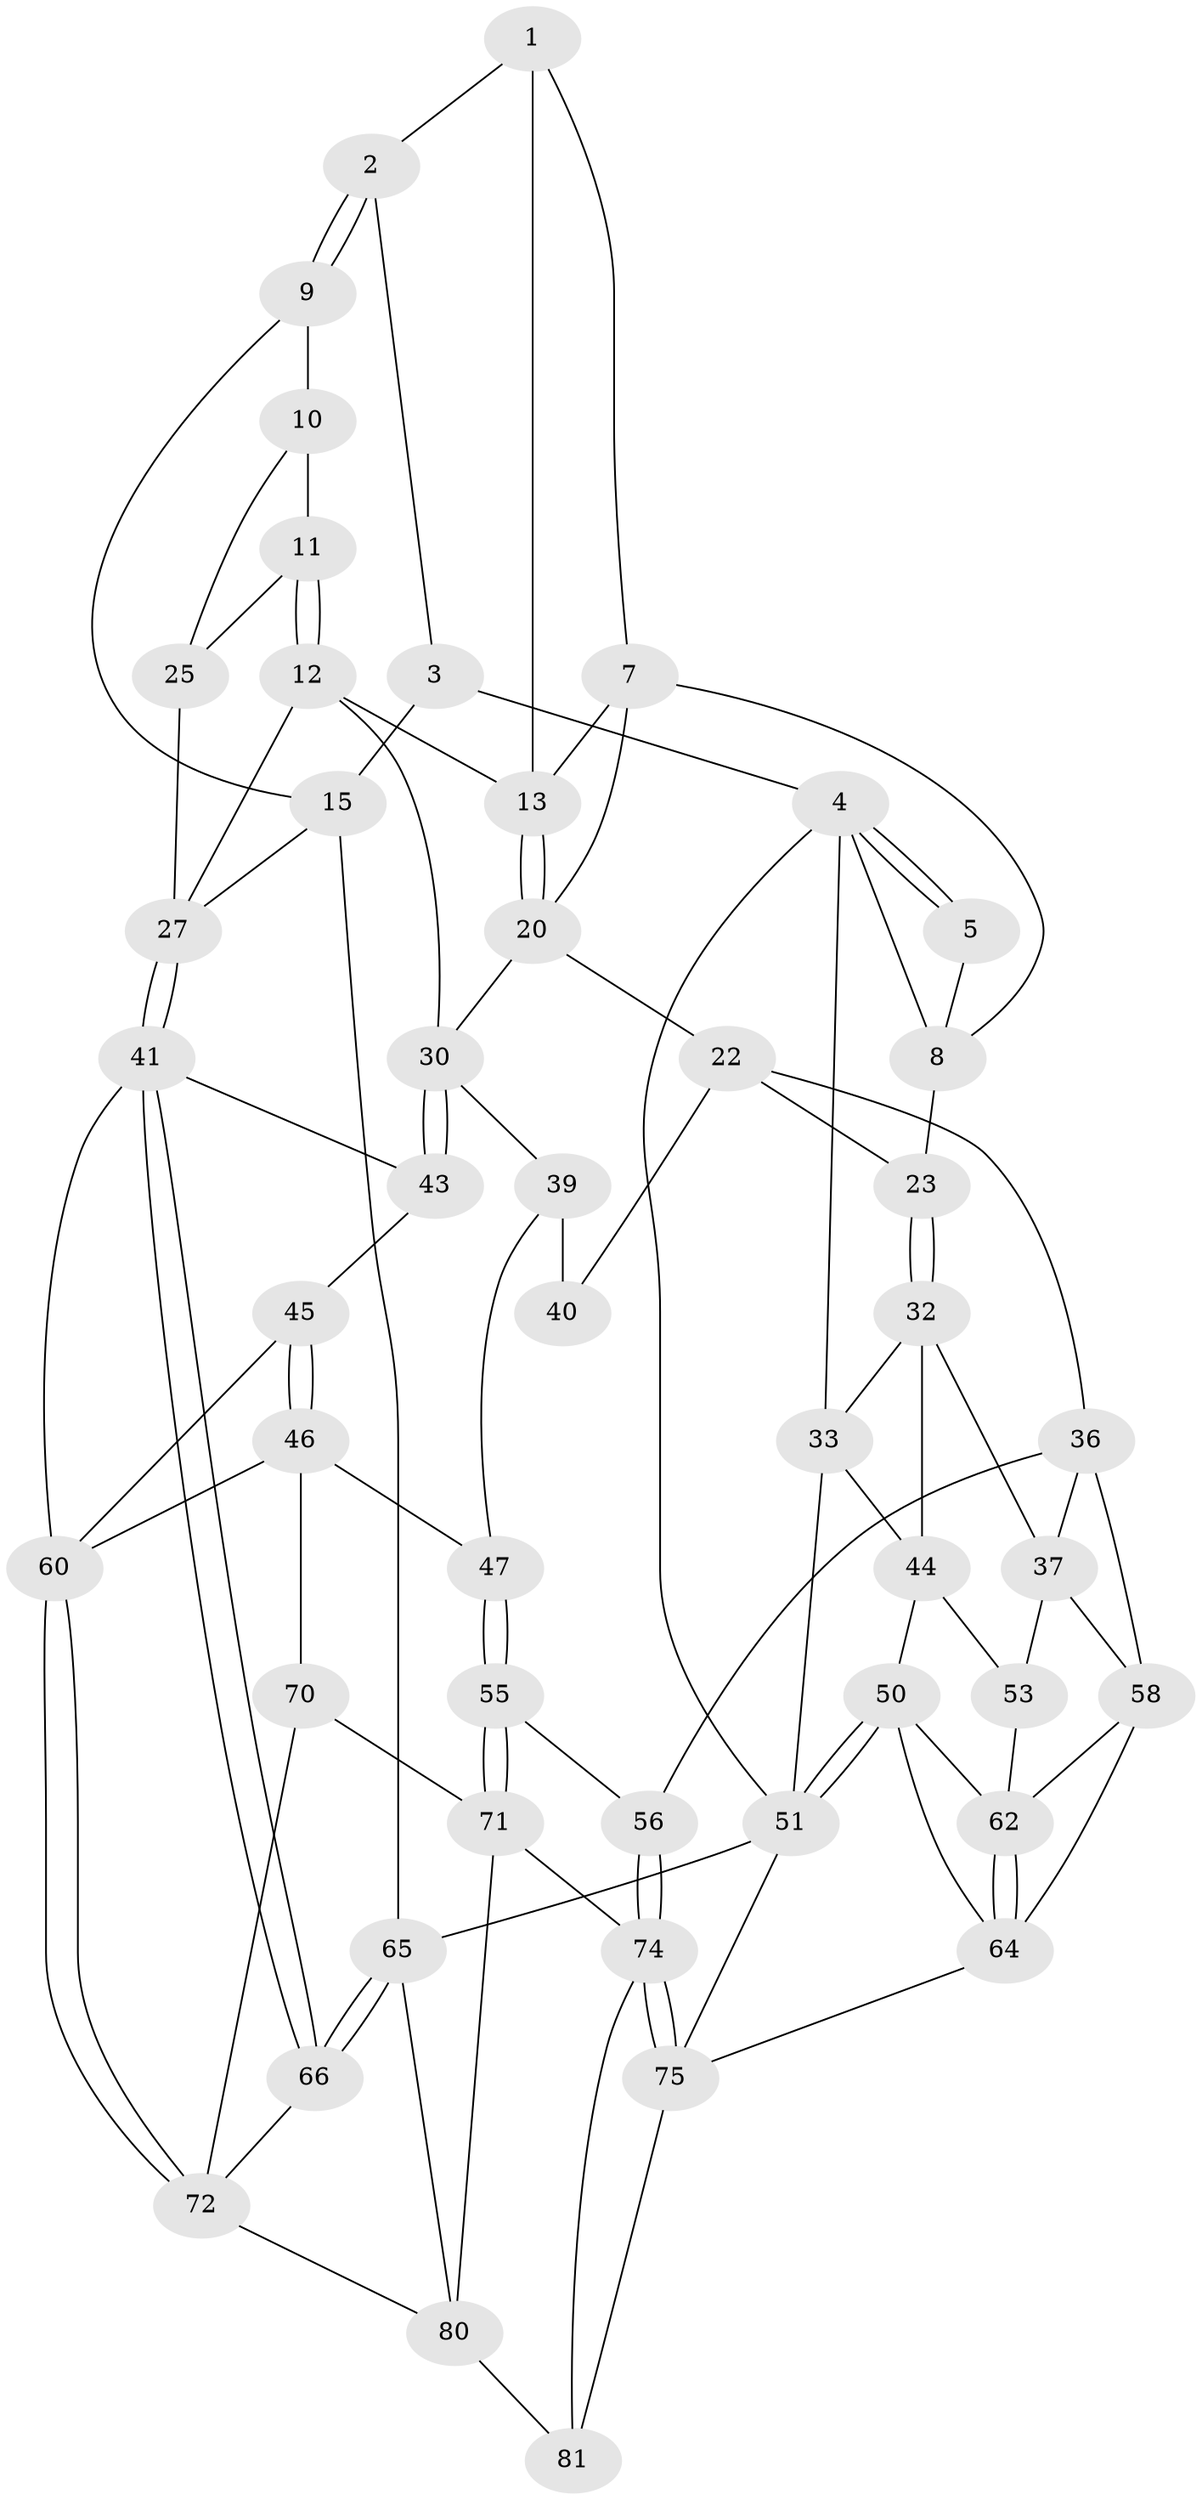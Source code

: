 // original degree distribution, {3: 0.024096385542168676, 4: 0.21686746987951808, 6: 0.18072289156626506, 5: 0.5783132530120482}
// Generated by graph-tools (version 1.1) at 2025/42/03/06/25 10:42:32]
// undirected, 49 vertices, 105 edges
graph export_dot {
graph [start="1"]
  node [color=gray90,style=filled];
  1 [pos="+0.5635962740765483+0",super="+6"];
  2 [pos="+0.697600267653889+0"];
  3 [pos="+0.8191180385748905+0"];
  4 [pos="+0+0",super="+18"];
  5 [pos="+0.38979745418408684+0"];
  7 [pos="+0.4021660151975858+0.12749635659733877",super="+17"];
  8 [pos="+0.2773279307049559+0.16071497623544637",super="+19"];
  9 [pos="+0.6987011065035312+0",super="+16"];
  10 [pos="+0.7240464241676393+0.1452248423524126",super="+24"];
  11 [pos="+0.7056503326731605+0.18933492988854794"];
  12 [pos="+0.670904216119948+0.2584512477786221",super="+29"];
  13 [pos="+0.6707974524918631+0.2584449369132379",super="+14"];
  15 [pos="+0.959663223523348+0.21364264133136057",super="+26"];
  20 [pos="+0.4144565691503704+0.35435225679586313",super="+21"];
  22 [pos="+0.33819984147337606+0.39292197602842766",super="+35"];
  23 [pos="+0.3350723929210297+0.39191072298725377"];
  25 [pos="+0.8904466030371772+0.30910996340543545"];
  27 [pos="+1+0.549680513568299",super="+28"];
  30 [pos="+0.6668928877576306+0.514850435045296",super="+31"];
  32 [pos="+0.22744740221275758+0.5436070691258945",super="+38"];
  33 [pos="+0.13853727051231213+0.5521462692357103",super="+34"];
  36 [pos="+0.3306224386212544+0.6553073306538543",super="+57"];
  37 [pos="+0.2931712650327724+0.6639903641869436",super="+52"];
  39 [pos="+0.6148292131941121+0.5134058851062583",super="+48"];
  40 [pos="+0.39391653240781344+0.6322440377519535"];
  41 [pos="+1+0.7402936723151364",super="+42"];
  43 [pos="+0.6972834397304393+0.5943762347973385"];
  44 [pos="+0.15746378489754642+0.6364949595124145",super="+49"];
  45 [pos="+0.5927345182284439+0.6971908616037906"];
  46 [pos="+0.5177126512622624+0.7533489373689662",super="+67"];
  47 [pos="+0.47811154666020017+0.7404095767653537"];
  50 [pos="+0.06051592689408911+0.7555093254416405",super="+68"];
  51 [pos="+0+0.727979589256708",super="+54"];
  53 [pos="+0.24856927191468434+0.7015044926973272"];
  55 [pos="+0.40337182645200237+0.8110472393056621"];
  56 [pos="+0.3714017318482213+0.8225879681927447"];
  58 [pos="+0.32766993129392874+0.813528170124599",super="+59"];
  60 [pos="+0.7321431888236112+0.8194169760002934",super="+61"];
  62 [pos="+0.25566315973602416+0.7641437257958408",super="+63"];
  64 [pos="+0.25615687985718905+0.8453357337597672",super="+69"];
  65 [pos="+1+1",super="+83"];
  66 [pos="+1+0.8418670205387271",super="+78"];
  70 [pos="+0.5566106534261035+0.8680919148340096"];
  71 [pos="+0.4886166499225659+0.8994349357339155",super="+76"];
  72 [pos="+0.6870809619265479+0.925209743163884",super="+73"];
  74 [pos="+0.36812572316543213+0.8593471243536519",super="+77"];
  75 [pos="+0.19809166552950844+0.9620302950369337",super="+79"];
  80 [pos="+0.5032195595650578+1",super="+82"];
  81 [pos="+0.27276104794843115+1"];
  1 -- 2;
  1 -- 13;
  1 -- 7;
  2 -- 3;
  2 -- 9;
  2 -- 9;
  3 -- 4;
  3 -- 15 [weight=2];
  4 -- 5;
  4 -- 5;
  4 -- 33;
  4 -- 51;
  4 -- 8;
  5 -- 8;
  7 -- 8;
  7 -- 20;
  7 -- 13;
  8 -- 23;
  9 -- 10 [weight=2];
  9 -- 15;
  10 -- 11;
  10 -- 25;
  11 -- 12;
  11 -- 12;
  11 -- 25;
  12 -- 13;
  12 -- 27;
  12 -- 30;
  13 -- 20;
  13 -- 20;
  15 -- 27;
  15 -- 65;
  20 -- 22;
  20 -- 30;
  22 -- 23;
  22 -- 40;
  22 -- 36;
  23 -- 32;
  23 -- 32;
  25 -- 27;
  27 -- 41;
  27 -- 41;
  30 -- 43;
  30 -- 43;
  30 -- 39;
  32 -- 33;
  32 -- 44;
  32 -- 37;
  33 -- 44;
  33 -- 51;
  36 -- 37;
  36 -- 56;
  36 -- 58;
  37 -- 53;
  37 -- 58;
  39 -- 40 [weight=2];
  39 -- 47;
  41 -- 66;
  41 -- 66;
  41 -- 43;
  41 -- 60;
  43 -- 45;
  44 -- 50;
  44 -- 53;
  45 -- 46;
  45 -- 46;
  45 -- 60;
  46 -- 47;
  46 -- 70;
  46 -- 60;
  47 -- 55;
  47 -- 55;
  50 -- 51;
  50 -- 51;
  50 -- 64;
  50 -- 62;
  51 -- 65;
  51 -- 75;
  53 -- 62;
  55 -- 56;
  55 -- 71;
  55 -- 71;
  56 -- 74;
  56 -- 74;
  58 -- 64;
  58 -- 62;
  60 -- 72;
  60 -- 72;
  62 -- 64;
  62 -- 64;
  64 -- 75;
  65 -- 66 [weight=2];
  65 -- 66;
  65 -- 80;
  66 -- 72;
  70 -- 71;
  70 -- 72;
  71 -- 80;
  71 -- 74;
  72 -- 80;
  74 -- 75;
  74 -- 75;
  74 -- 81;
  75 -- 81;
  80 -- 81;
}
